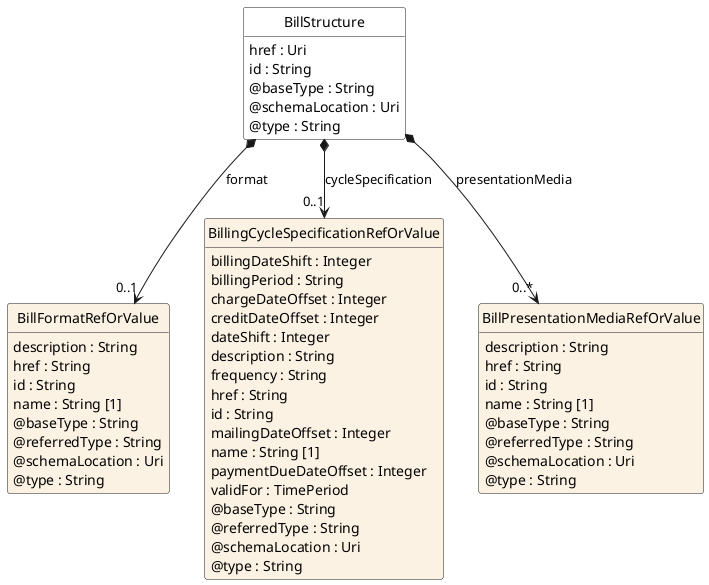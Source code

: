 @startuml
hide circle
hide methods
hide stereotype
show <<Enumeration>> stereotype
skinparam class {
   BackgroundColor<<Enumeration>> #E6F5F7
   BackgroundColor<<Ref>> #FFFFE0
   BackgroundColor<<Pivot>> #FFFFFFF
   BackgroundColor<<SimpleType>> #E2F0DA
   BackgroundColor #FCF2E3
}

class BillStructure <<Pivot>> {
    href : Uri
    id : String
    @baseType : String
    @schemaLocation : Uri
    @type : String
}

class BillFormatRefOrValue  {
    description : String
    href : String
    id : String
    name : String [1]
    @baseType : String
    @referredType : String
    @schemaLocation : Uri
    @type : String
}

class BillingCycleSpecificationRefOrValue  {
    billingDateShift : Integer
    billingPeriod : String
    chargeDateOffset : Integer
    creditDateOffset : Integer
    dateShift : Integer
    description : String
    frequency : String
    href : String
    id : String
    mailingDateOffset : Integer
    name : String [1]
    paymentDueDateOffset : Integer
    validFor : TimePeriod
    @baseType : String
    @referredType : String
    @schemaLocation : Uri
    @type : String
}

class BillPresentationMediaRefOrValue  {
    description : String
    href : String
    id : String
    name : String [1]
    @baseType : String
    @referredType : String
    @schemaLocation : Uri
    @type : String
}

BillStructure *-->  "0..*" BillPresentationMediaRefOrValue : presentationMedia

BillStructure *-->  "0..1" BillingCycleSpecificationRefOrValue : cycleSpecification

BillStructure *-->  "0..1" BillFormatRefOrValue : format

@enduml